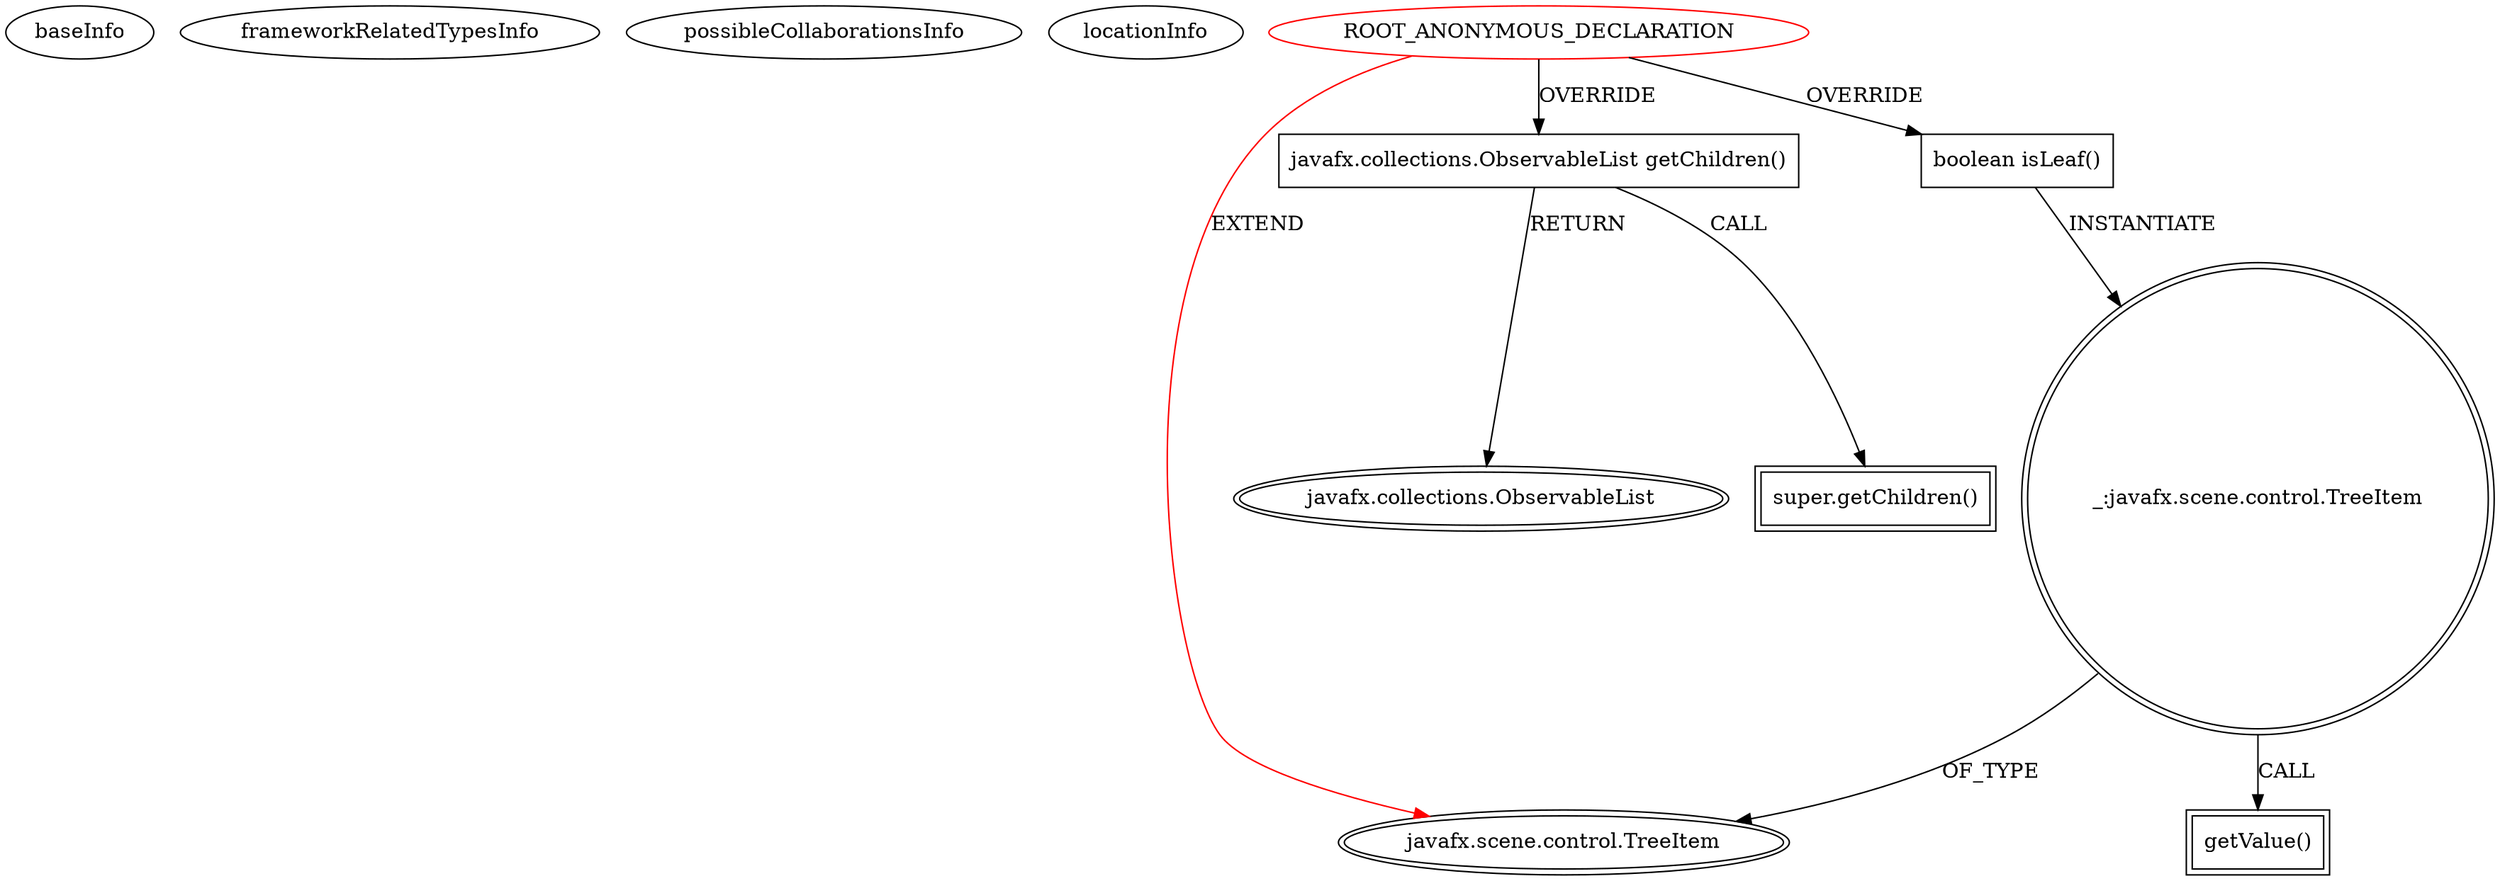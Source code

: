 digraph {
baseInfo[graphId=4073,category="extension_graph",isAnonymous=true,possibleRelation=false]
frameworkRelatedTypesInfo[0="javafx.scene.control.TreeItem"]
possibleCollaborationsInfo[]
locationInfo[projectName="sannies-isoviewer-fx",filePath="/sannies-isoviewer-fx/isoviewer-fx-master/src/main/java/com/googlecode/mp4parser/mp4inspector/IsoFileTreeView.java",contextSignature="javafx.scene.control.TreeItem createNode(com.coremedia.iso.boxes.Box)",graphId="4073"]
0[label="ROOT_ANONYMOUS_DECLARATION",vertexType="ROOT_ANONYMOUS_DECLARATION",isFrameworkType=false,color=red]
1[label="javafx.scene.control.TreeItem",vertexType="FRAMEWORK_CLASS_TYPE",isFrameworkType=true,peripheries=2]
2[label="javafx.collections.ObservableList getChildren()",vertexType="OVERRIDING_METHOD_DECLARATION",isFrameworkType=false,shape=box]
3[label="javafx.collections.ObservableList",vertexType="FRAMEWORK_INTERFACE_TYPE",isFrameworkType=true,peripheries=2]
4[label="super.getChildren()",vertexType="SUPER_CALL",isFrameworkType=true,peripheries=2,shape=box]
6[label="boolean isLeaf()",vertexType="OVERRIDING_METHOD_DECLARATION",isFrameworkType=false,shape=box]
7[label="_:javafx.scene.control.TreeItem",vertexType="VARIABLE_EXPRESION",isFrameworkType=true,peripheries=2,shape=circle]
8[label="getValue()",vertexType="INSIDE_CALL",isFrameworkType=true,peripheries=2,shape=box]
0->1[label="EXTEND",color=red]
0->2[label="OVERRIDE"]
2->3[label="RETURN"]
2->4[label="CALL"]
0->6[label="OVERRIDE"]
6->7[label="INSTANTIATE"]
7->1[label="OF_TYPE"]
7->8[label="CALL"]
}
